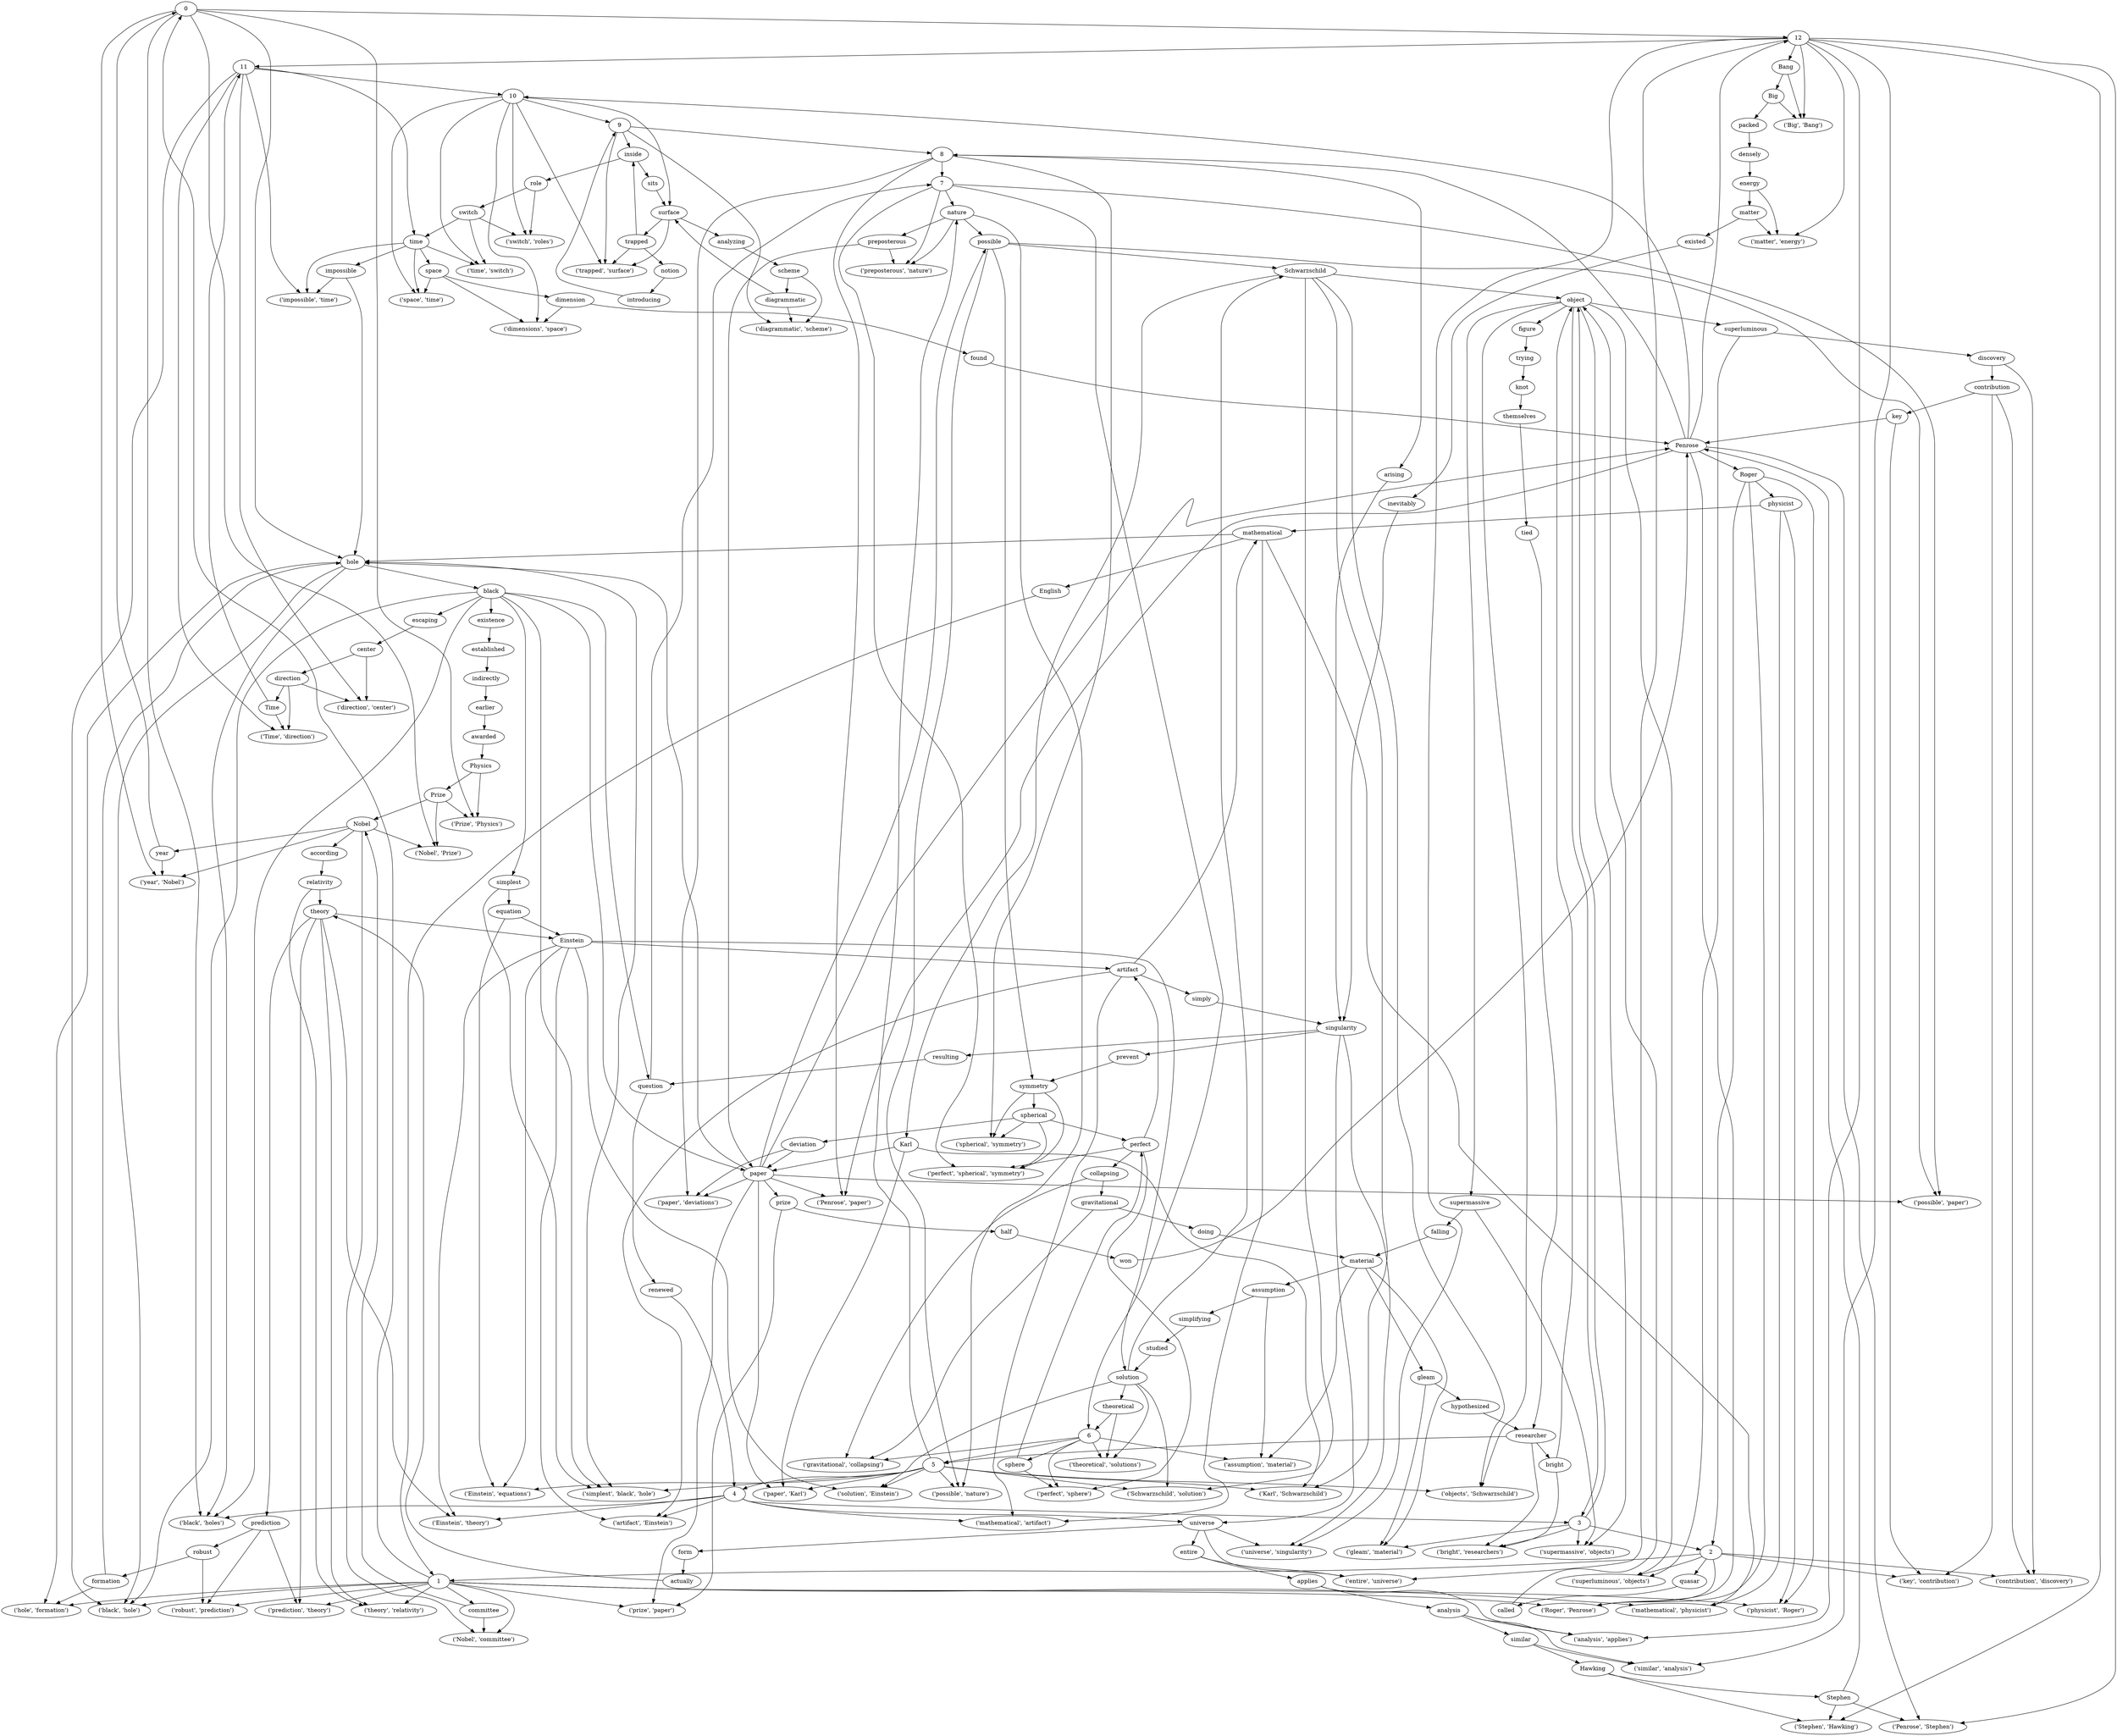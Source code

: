 strict digraph "" {
	0 -> 12;
	0 -> hole;
	0 -> "('year', 'Nobel')";
	0 -> "('Nobel', 'Prize')";
	0 -> "('Prize', 'Physics')";
	0 -> "('black', 'holes')";
	12 -> 11;
	12 -> Bang;
	12 -> "('Penrose', 'Stephen')";
	12 -> "('Stephen', 'Hawking')";
	12 -> "('similar', 'analysis')";
	12 -> "('analysis', 'applies')";
	12 -> "('entire', 'universe')";
	12 -> "('universe', 'singularity')";
	12 -> "('matter', 'energy')";
	12 -> "('Big', 'Bang')";
	year -> 0;
	year -> "('year', 'Nobel')";
	hole -> black;
	hole -> "('black', 'holes')";
	hole -> "('black', 'hole')";
	hole -> "('hole', 'formation')";
	hole -> "('simplest', 'black', 'hole')";
	Nobel -> year;
	Nobel -> "('year', 'Nobel')";
	Nobel -> "('Nobel', 'Prize')";
	Nobel -> according;
	Nobel -> "('Nobel', 'committee')";
	Prize -> Nobel;
	Prize -> "('Nobel', 'Prize')";
	Prize -> "('Prize', 'Physics')";
	Physics -> Prize;
	Physics -> "('Prize', 'Physics')";
	awarded -> Physics;
	earlier -> awarded;
	indirectly -> earlier;
	established -> indirectly;
	existence -> established;
	black -> existence;
	black -> "('black', 'holes')";
	black -> paper;
	black -> "('black', 'hole')";
	black -> question;
	black -> simplest;
	black -> "('simplest', 'black', 'hole')";
	black -> escaping;
	1 -> 0;
	1 -> committee;
	1 -> "('mathematical', 'physicist')";
	1 -> "('physicist', 'Roger')";
	1 -> "('Roger', 'Penrose')";
	1 -> "('prize', 'paper')";
	1 -> "('black', 'hole')";
	1 -> "('hole', 'formation')";
	1 -> "('robust', 'prediction')";
	1 -> "('prediction', 'theory')";
	1 -> "('theory', 'relativity')";
	1 -> "('Nobel', 'committee')";
	English -> 1;
	committee -> Nobel;
	committee -> "('Nobel', 'committee')";
	mathematical -> hole;
	mathematical -> English;
	mathematical -> "('mathematical', 'physicist')";
	mathematical -> "('mathematical', 'artifact')";
	physicist -> mathematical;
	physicist -> "('mathematical', 'physicist')";
	physicist -> "('physicist', 'Roger')";
	Roger -> physicist;
	Roger -> "('physicist', 'Roger')";
	Roger -> "('Roger', 'Penrose')";
	Roger -> 2;
	Penrose -> 12;
	Penrose -> Roger;
	Penrose -> "('Roger', 'Penrose')";
	Penrose -> 8;
	Penrose -> "('Penrose', 'paper')";
	Penrose -> 10;
	Penrose -> "('Penrose', 'Stephen')";
	won -> Penrose;
	half -> won;
	prize -> half;
	prize -> "('prize', 'paper')";
	paper -> hole;
	paper -> Penrose;
	paper -> prize;
	paper -> "('prize', 'paper')";
	paper -> possible;
	paper -> "('paper', 'Karl')";
	paper -> "('possible', 'paper')";
	paper -> "('Penrose', 'paper')";
	paper -> "('paper', 'deviations')";
	formation -> hole;
	formation -> "('hole', 'formation')";
	robust -> formation;
	robust -> "('robust', 'prediction')";
	prediction -> robust;
	prediction -> "('robust', 'prediction')";
	prediction -> "('prediction', 'theory')";
	theory -> prediction;
	theory -> "('prediction', 'theory')";
	theory -> "('theory', 'relativity')";
	theory -> Einstein;
	theory -> "('Einstein', 'theory')";
	relativity -> theory;
	relativity -> "('theory', 'relativity')";
	according -> relativity;
	2 -> 1;
	2 -> "('Roger', 'Penrose')";
	2 -> quasar;
	2 -> "('key', 'contribution')";
	2 -> "('contribution', 'discovery')";
	2 -> "('superluminous', 'objects')";
	quasar -> called;
	key -> Penrose;
	key -> "('key', 'contribution')";
	contribution -> key;
	contribution -> "('key', 'contribution')";
	contribution -> "('contribution', 'discovery')";
	discovery -> contribution;
	discovery -> "('contribution', 'discovery')";
	superluminous -> discovery;
	superluminous -> "('superluminous', 'objects')";
	object -> superluminous;
	object -> "('superluminous', 'objects')";
	object -> 3;
	object -> supermassive;
	object -> "('supermassive', 'objects')";
	object -> figure;
	object -> "('objects', 'Schwarzschild')";
	called -> object;
	3 -> 2;
	3 -> object;
	3 -> "('bright', 'researchers')";
	3 -> "('gleam', 'material')";
	3 -> "('supermassive', 'objects')";
	bright -> object;
	bright -> "('bright', 'researchers')";
	researcher -> bright;
	researcher -> "('bright', 'researchers')";
	researcher -> 5;
	hypothesized -> researcher;
	gleam -> hypothesized;
	gleam -> "('gleam', 'material')";
	material -> gleam;
	material -> "('gleam', 'material')";
	material -> assumption;
	material -> "('assumption', 'material')";
	falling -> material;
	supermassive -> falling;
	supermassive -> "('supermassive', 'objects')";
	4 -> "('black', 'holes')";
	4 -> 3;
	4 -> universe;
	4 -> "('mathematical', 'artifact')";
	4 -> "('artifact', 'Einstein')";
	4 -> "('Einstein', 'theory')";
	renewed -> 4;
	universe -> form;
	universe -> entire;
	universe -> "('entire', 'universe')";
	universe -> "('universe', 'singularity')";
	question -> renewed;
	question -> 7;
	artifact -> mathematical;
	artifact -> "('mathematical', 'artifact')";
	artifact -> "('artifact', 'Einstein')";
	artifact -> simply;
	Einstein -> artifact;
	Einstein -> "('artifact', 'Einstein')";
	Einstein -> "('Einstein', 'theory')";
	Einstein -> solution;
	Einstein -> "('solution', 'Einstein')";
	Einstein -> "('Einstein', 'equations')";
	actually -> theory;
	form -> actually;
	5 -> 4;
	5 -> nature;
	5 -> "('objects', 'Schwarzschild')";
	5 -> "('Schwarzschild', 'solution')";
	5 -> "('solution', 'Einstein')";
	5 -> "('Einstein', 'equations')";
	5 -> "('simplest', 'black', 'hole')";
	5 -> "('paper', 'Karl')";
	5 -> "('Karl', 'Schwarzschild')";
	5 -> "('possible', 'nature')";
	nature -> possible;
	nature -> "('possible', 'nature')";
	nature -> preposterous;
	nature -> "('preposterous', 'nature')";
	tied -> researcher;
	themselves -> tied;
	knot -> themselves;
	trying -> knot;
	figure -> trying;
	Schwarzschild -> object;
	Schwarzschild -> Karl;
	Schwarzschild -> "('objects', 'Schwarzschild')";
	Schwarzschild -> "('Schwarzschild', 'solution')";
	Schwarzschild -> "('Karl', 'Schwarzschild')";
	solution -> Schwarzschild;
	solution -> "('Schwarzschild', 'solution')";
	solution -> "('solution', 'Einstein')";
	solution -> theoretical;
	solution -> "('theoretical', 'solutions')";
	equation -> Einstein;
	equation -> "('Einstein', 'equations')";
	simplest -> equation;
	simplest -> "('simplest', 'black', 'hole')";
	Karl -> paper;
	Karl -> "('paper', 'Karl')";
	Karl -> "('Karl', 'Schwarzschild')";
	possible -> Schwarzschild;
	possible -> "('possible', 'nature')";
	possible -> symmetry;
	possible -> "('possible', 'paper')";
	6 -> 5;
	6 -> sphere;
	6 -> "('theoretical', 'solutions')";
	6 -> "('assumption', 'material')";
	6 -> "('gravitational', 'collapsing')";
	6 -> "('perfect', 'sphere')";
	theoretical -> 6;
	theoretical -> "('theoretical', 'solutions')";
	sphere -> perfect;
	sphere -> "('perfect', 'sphere')";
	studied -> solution;
	simplifying -> studied;
	assumption -> simplifying;
	assumption -> "('assumption', 'material')";
	doing -> material;
	gravitational -> doing;
	gravitational -> "('gravitational', 'collapsing')";
	collapsing -> gravitational;
	collapsing -> "('gravitational', 'collapsing')";
	perfect -> artifact;
	perfect -> collapsing;
	perfect -> "('perfect', 'sphere')";
	perfect -> "('perfect', 'spherical', 'symmetry')";
	7 -> nature;
	7 -> 6;
	7 -> "('perfect', 'spherical', 'symmetry')";
	7 -> "('possible', 'paper')";
	7 -> "('preposterous', 'nature')";
	resulting -> question;
	singularity -> universe;
	singularity -> resulting;
	singularity -> prevent;
	singularity -> "('universe', 'singularity')";
	simply -> singularity;
	spherical -> perfect;
	spherical -> "('perfect', 'spherical', 'symmetry')";
	spherical -> deviation;
	spherical -> "('spherical', 'symmetry')";
	symmetry -> spherical;
	symmetry -> "('perfect', 'spherical', 'symmetry')";
	symmetry -> "('spherical', 'symmetry')";
	preposterous -> paper;
	preposterous -> "('preposterous', 'nature')";
	8 -> 7;
	8 -> arising;
	8 -> "('Penrose', 'paper')";
	8 -> "('paper', 'deviations')";
	8 -> "('spherical', 'symmetry')";
	arising -> singularity;
	deviation -> paper;
	deviation -> "('paper', 'deviations')";
	prevent -> symmetry;
	9 -> 8;
	9 -> inside;
	9 -> "('trapped', 'surface')";
	9 -> "('diagrammatic', 'scheme')";
	introducing -> 9;
	inside -> sits;
	inside -> role;
	notion -> introducing;
	trapped -> inside;
	trapped -> notion;
	trapped -> "('trapped', 'surface')";
	surface -> trapped;
	surface -> analyzing;
	surface -> "('trapped', 'surface')";
	diagrammatic -> surface;
	diagrammatic -> "('diagrammatic', 'scheme')";
	scheme -> diagrammatic;
	scheme -> "('diagrammatic', 'scheme')";
	analyzing -> scheme;
	sits -> surface;
	10 -> 9;
	10 -> surface;
	10 -> "('trapped', 'surface')";
	10 -> "('dimensions', 'space')";
	10 -> "('space', 'time')";
	10 -> "('time', 'switch')";
	10 -> "('switch', 'roles')";
	found -> Penrose;
	dimension -> found;
	dimension -> "('dimensions', 'space')";
	space -> dimension;
	space -> "('dimensions', 'space')";
	space -> "('space', 'time')";
	time -> space;
	time -> "('space', 'time')";
	time -> "('time', 'switch')";
	time -> impossible;
	time -> "('impossible', 'time')";
	switch -> time;
	switch -> "('time', 'switch')";
	switch -> "('switch', 'roles')";
	role -> switch;
	role -> "('switch', 'roles')";
	11 -> "('black', 'hole')";
	11 -> 10;
	11 -> time;
	11 -> "('Time', 'direction')";
	11 -> "('direction', 'center')";
	11 -> "('impossible', 'time')";
	Time -> 11;
	Time -> "('Time', 'direction')";
	direction -> Time;
	direction -> "('Time', 'direction')";
	direction -> "('direction', 'center')";
	center -> direction;
	center -> "('direction', 'center')";
	escaping -> center;
	impossible -> hole;
	impossible -> "('impossible', 'time')";
	Bang -> Big;
	Bang -> "('Big', 'Bang')";
	Stephen -> Penrose;
	Stephen -> "('Penrose', 'Stephen')";
	Stephen -> "('Stephen', 'Hawking')";
	Hawking -> Stephen;
	Hawking -> "('Stephen', 'Hawking')";
	similar -> Hawking;
	similar -> "('similar', 'analysis')";
	analysis -> similar;
	analysis -> "('similar', 'analysis')";
	analysis -> "('analysis', 'applies')";
	applies -> analysis;
	applies -> "('analysis', 'applies')";
	entire -> applies;
	entire -> "('entire', 'universe')";
	inevitably -> singularity;
	existed -> inevitably;
	matter -> existed;
	matter -> "('matter', 'energy')";
	energy -> matter;
	energy -> "('matter', 'energy')";
	densely -> energy;
	packed -> densely;
	Big -> packed;
	Big -> "('Big', 'Bang')";
}
